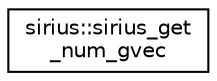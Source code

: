 digraph "Graphical Class Hierarchy"
{
 // INTERACTIVE_SVG=YES
  edge [fontname="Helvetica",fontsize="10",labelfontname="Helvetica",labelfontsize="10"];
  node [fontname="Helvetica",fontsize="10",shape=record];
  rankdir="LR";
  Node1 [label="sirius::sirius_get\l_num_gvec",height=0.2,width=0.4,color="black", fillcolor="white", style="filled",URL="$interfacesirius_1_1sirius__get__num__gvec.html"];
}
